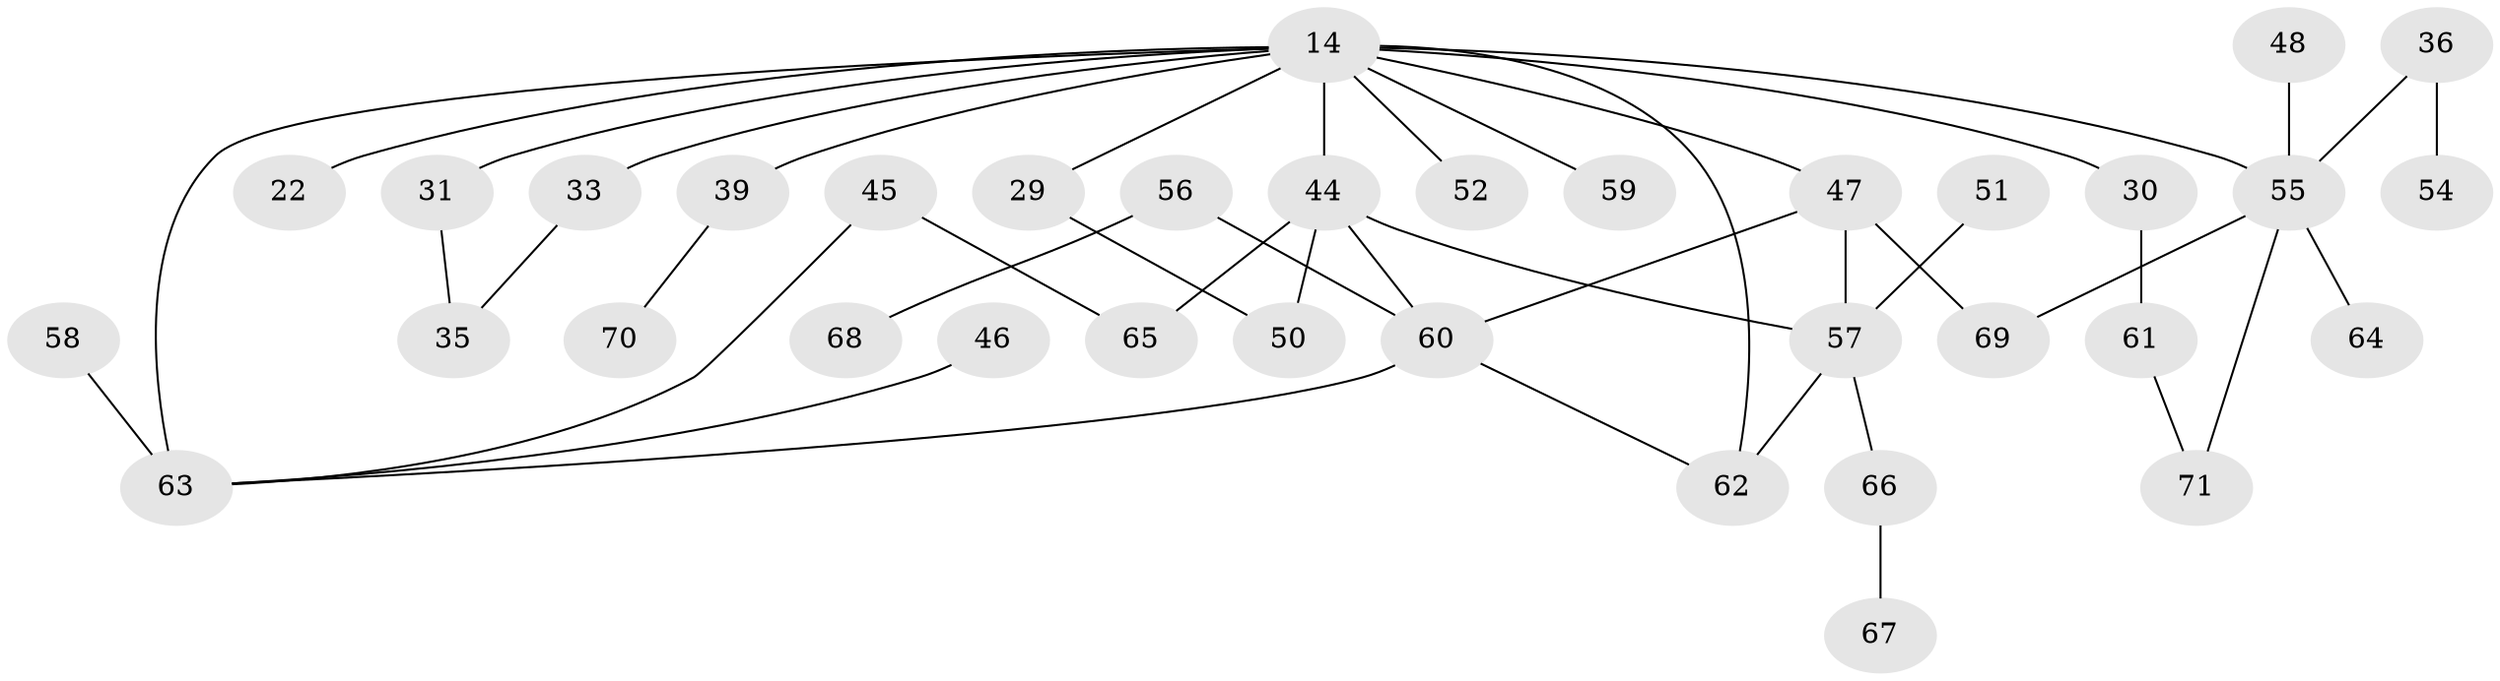 // original degree distribution, {4: 0.1267605633802817, 6: 0.028169014084507043, 5: 0.056338028169014086, 3: 0.19718309859154928, 2: 0.39436619718309857, 1: 0.19718309859154928}
// Generated by graph-tools (version 1.1) at 2025/45/03/04/25 21:45:03]
// undirected, 35 vertices, 44 edges
graph export_dot {
graph [start="1"]
  node [color=gray90,style=filled];
  14 [super="+5+4+9+6"];
  22;
  29;
  30;
  31;
  33;
  35;
  36;
  39;
  44 [super="+37+41"];
  45;
  46;
  47 [super="+34+43"];
  48;
  50;
  51;
  52;
  54;
  55 [super="+28+49"];
  56;
  57 [super="+17"];
  58;
  59;
  60 [super="+26+53"];
  61;
  62 [super="+42"];
  63 [super="+32+23+40+21"];
  64;
  65;
  66;
  67;
  68;
  69;
  70;
  71;
  14 -- 22;
  14 -- 30;
  14 -- 62 [weight=2];
  14 -- 52;
  14 -- 55 [weight=3];
  14 -- 59;
  14 -- 31;
  14 -- 33;
  14 -- 29;
  14 -- 39;
  14 -- 47 [weight=2];
  14 -- 44;
  14 -- 63 [weight=5];
  29 -- 50;
  30 -- 61;
  31 -- 35;
  33 -- 35;
  36 -- 54;
  36 -- 55;
  39 -- 70;
  44 -- 57;
  44 -- 65;
  44 -- 50;
  44 -- 60;
  45 -- 65;
  45 -- 63;
  46 -- 63;
  47 -- 57 [weight=2];
  47 -- 69;
  47 -- 60;
  48 -- 55;
  51 -- 57;
  55 -- 64;
  55 -- 69;
  55 -- 71;
  56 -- 68;
  56 -- 60;
  57 -- 66;
  57 -- 62;
  58 -- 63;
  60 -- 62;
  60 -- 63;
  61 -- 71;
  66 -- 67;
}
